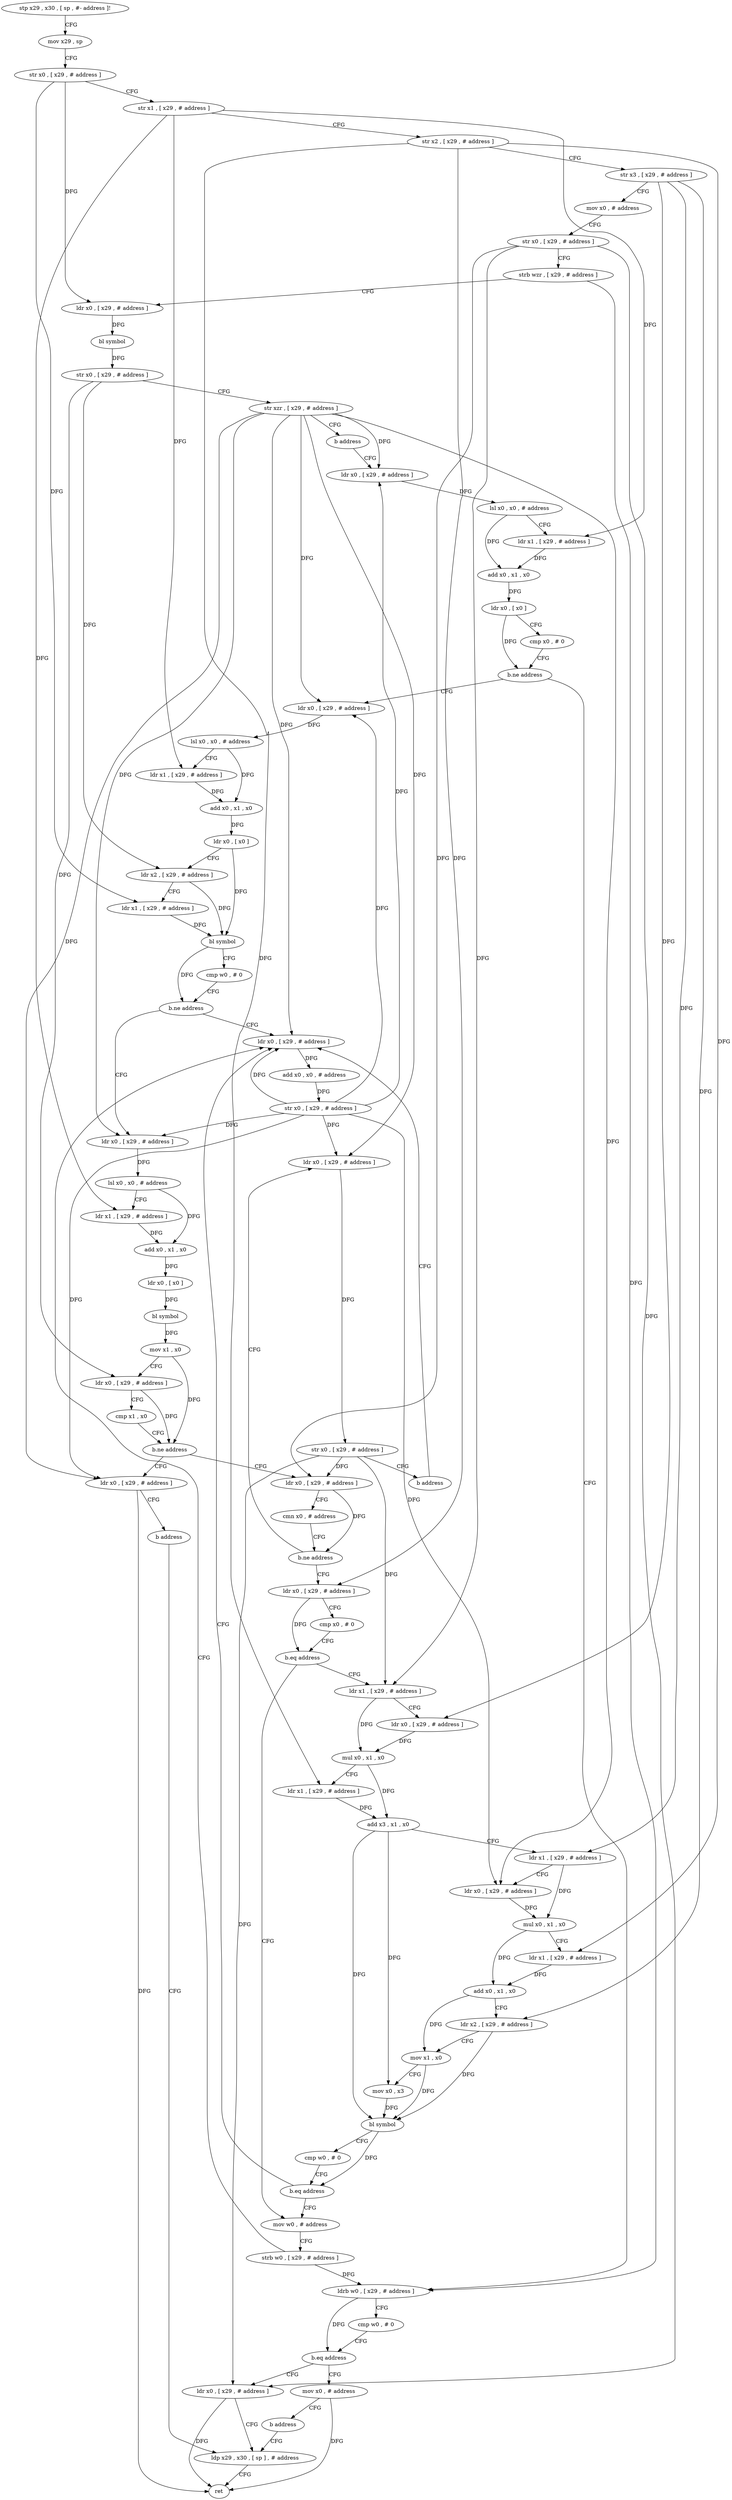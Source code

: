 digraph "func" {
"4518076" [label = "stp x29 , x30 , [ sp , #- address ]!" ]
"4518080" [label = "mov x29 , sp" ]
"4518084" [label = "str x0 , [ x29 , # address ]" ]
"4518088" [label = "str x1 , [ x29 , # address ]" ]
"4518092" [label = "str x2 , [ x29 , # address ]" ]
"4518096" [label = "str x3 , [ x29 , # address ]" ]
"4518100" [label = "mov x0 , # address" ]
"4518104" [label = "str x0 , [ x29 , # address ]" ]
"4518108" [label = "strb wzr , [ x29 , # address ]" ]
"4518112" [label = "ldr x0 , [ x29 , # address ]" ]
"4518116" [label = "bl symbol" ]
"4518120" [label = "str x0 , [ x29 , # address ]" ]
"4518124" [label = "str xzr , [ x29 , # address ]" ]
"4518128" [label = "b address" ]
"4518340" [label = "ldr x0 , [ x29 , # address ]" ]
"4518344" [label = "lsl x0 , x0 , # address" ]
"4518348" [label = "ldr x1 , [ x29 , # address ]" ]
"4518352" [label = "add x0 , x1 , x0" ]
"4518356" [label = "ldr x0 , [ x0 ]" ]
"4518360" [label = "cmp x0 , # 0" ]
"4518364" [label = "b.ne address" ]
"4518132" [label = "ldr x0 , [ x29 , # address ]" ]
"4518368" [label = "ldrb w0 , [ x29 , # address ]" ]
"4518136" [label = "lsl x0 , x0 , # address" ]
"4518140" [label = "ldr x1 , [ x29 , # address ]" ]
"4518144" [label = "add x0 , x1 , x0" ]
"4518148" [label = "ldr x0 , [ x0 ]" ]
"4518152" [label = "ldr x2 , [ x29 , # address ]" ]
"4518156" [label = "ldr x1 , [ x29 , # address ]" ]
"4518160" [label = "bl symbol" ]
"4518164" [label = "cmp w0 , # 0" ]
"4518168" [label = "b.ne address" ]
"4518328" [label = "ldr x0 , [ x29 , # address ]" ]
"4518172" [label = "ldr x0 , [ x29 , # address ]" ]
"4518372" [label = "cmp w0 , # 0" ]
"4518376" [label = "b.eq address" ]
"4518388" [label = "ldr x0 , [ x29 , # address ]" ]
"4518380" [label = "mov x0 , # address" ]
"4518332" [label = "add x0 , x0 , # address" ]
"4518336" [label = "str x0 , [ x29 , # address ]" ]
"4518176" [label = "lsl x0 , x0 , # address" ]
"4518180" [label = "ldr x1 , [ x29 , # address ]" ]
"4518184" [label = "add x0 , x1 , x0" ]
"4518188" [label = "ldr x0 , [ x0 ]" ]
"4518192" [label = "bl symbol" ]
"4518196" [label = "mov x1 , x0" ]
"4518200" [label = "ldr x0 , [ x29 , # address ]" ]
"4518204" [label = "cmp x1 , x0" ]
"4518208" [label = "b.ne address" ]
"4518220" [label = "ldr x0 , [ x29 , # address ]" ]
"4518212" [label = "ldr x0 , [ x29 , # address ]" ]
"4518392" [label = "ldp x29 , x30 , [ sp ] , # address" ]
"4518384" [label = "b address" ]
"4518224" [label = "cmn x0 , # address" ]
"4518228" [label = "b.ne address" ]
"4518244" [label = "ldr x0 , [ x29 , # address ]" ]
"4518232" [label = "ldr x0 , [ x29 , # address ]" ]
"4518216" [label = "b address" ]
"4518396" [label = "ret" ]
"4518248" [label = "cmp x0 , # 0" ]
"4518252" [label = "b.eq address" ]
"4518320" [label = "mov w0 , # address" ]
"4518256" [label = "ldr x1 , [ x29 , # address ]" ]
"4518236" [label = "str x0 , [ x29 , # address ]" ]
"4518240" [label = "b address" ]
"4518324" [label = "strb w0 , [ x29 , # address ]" ]
"4518260" [label = "ldr x0 , [ x29 , # address ]" ]
"4518264" [label = "mul x0 , x1 , x0" ]
"4518268" [label = "ldr x1 , [ x29 , # address ]" ]
"4518272" [label = "add x3 , x1 , x0" ]
"4518276" [label = "ldr x1 , [ x29 , # address ]" ]
"4518280" [label = "ldr x0 , [ x29 , # address ]" ]
"4518284" [label = "mul x0 , x1 , x0" ]
"4518288" [label = "ldr x1 , [ x29 , # address ]" ]
"4518292" [label = "add x0 , x1 , x0" ]
"4518296" [label = "ldr x2 , [ x29 , # address ]" ]
"4518300" [label = "mov x1 , x0" ]
"4518304" [label = "mov x0 , x3" ]
"4518308" [label = "bl symbol" ]
"4518312" [label = "cmp w0 , # 0" ]
"4518316" [label = "b.eq address" ]
"4518076" -> "4518080" [ label = "CFG" ]
"4518080" -> "4518084" [ label = "CFG" ]
"4518084" -> "4518088" [ label = "CFG" ]
"4518084" -> "4518112" [ label = "DFG" ]
"4518084" -> "4518156" [ label = "DFG" ]
"4518088" -> "4518092" [ label = "CFG" ]
"4518088" -> "4518348" [ label = "DFG" ]
"4518088" -> "4518140" [ label = "DFG" ]
"4518088" -> "4518180" [ label = "DFG" ]
"4518092" -> "4518096" [ label = "CFG" ]
"4518092" -> "4518244" [ label = "DFG" ]
"4518092" -> "4518268" [ label = "DFG" ]
"4518092" -> "4518288" [ label = "DFG" ]
"4518096" -> "4518100" [ label = "CFG" ]
"4518096" -> "4518260" [ label = "DFG" ]
"4518096" -> "4518276" [ label = "DFG" ]
"4518096" -> "4518296" [ label = "DFG" ]
"4518100" -> "4518104" [ label = "CFG" ]
"4518104" -> "4518108" [ label = "CFG" ]
"4518104" -> "4518388" [ label = "DFG" ]
"4518104" -> "4518220" [ label = "DFG" ]
"4518104" -> "4518256" [ label = "DFG" ]
"4518108" -> "4518112" [ label = "CFG" ]
"4518108" -> "4518368" [ label = "DFG" ]
"4518112" -> "4518116" [ label = "DFG" ]
"4518116" -> "4518120" [ label = "DFG" ]
"4518120" -> "4518124" [ label = "CFG" ]
"4518120" -> "4518152" [ label = "DFG" ]
"4518120" -> "4518200" [ label = "DFG" ]
"4518124" -> "4518128" [ label = "CFG" ]
"4518124" -> "4518340" [ label = "DFG" ]
"4518124" -> "4518132" [ label = "DFG" ]
"4518124" -> "4518328" [ label = "DFG" ]
"4518124" -> "4518172" [ label = "DFG" ]
"4518124" -> "4518212" [ label = "DFG" ]
"4518124" -> "4518232" [ label = "DFG" ]
"4518124" -> "4518280" [ label = "DFG" ]
"4518128" -> "4518340" [ label = "CFG" ]
"4518340" -> "4518344" [ label = "DFG" ]
"4518344" -> "4518348" [ label = "CFG" ]
"4518344" -> "4518352" [ label = "DFG" ]
"4518348" -> "4518352" [ label = "DFG" ]
"4518352" -> "4518356" [ label = "DFG" ]
"4518356" -> "4518360" [ label = "CFG" ]
"4518356" -> "4518364" [ label = "DFG" ]
"4518360" -> "4518364" [ label = "CFG" ]
"4518364" -> "4518132" [ label = "CFG" ]
"4518364" -> "4518368" [ label = "CFG" ]
"4518132" -> "4518136" [ label = "DFG" ]
"4518368" -> "4518372" [ label = "CFG" ]
"4518368" -> "4518376" [ label = "DFG" ]
"4518136" -> "4518140" [ label = "CFG" ]
"4518136" -> "4518144" [ label = "DFG" ]
"4518140" -> "4518144" [ label = "DFG" ]
"4518144" -> "4518148" [ label = "DFG" ]
"4518148" -> "4518152" [ label = "CFG" ]
"4518148" -> "4518160" [ label = "DFG" ]
"4518152" -> "4518156" [ label = "CFG" ]
"4518152" -> "4518160" [ label = "DFG" ]
"4518156" -> "4518160" [ label = "DFG" ]
"4518160" -> "4518164" [ label = "CFG" ]
"4518160" -> "4518168" [ label = "DFG" ]
"4518164" -> "4518168" [ label = "CFG" ]
"4518168" -> "4518328" [ label = "CFG" ]
"4518168" -> "4518172" [ label = "CFG" ]
"4518328" -> "4518332" [ label = "DFG" ]
"4518172" -> "4518176" [ label = "DFG" ]
"4518372" -> "4518376" [ label = "CFG" ]
"4518376" -> "4518388" [ label = "CFG" ]
"4518376" -> "4518380" [ label = "CFG" ]
"4518388" -> "4518392" [ label = "CFG" ]
"4518388" -> "4518396" [ label = "DFG" ]
"4518380" -> "4518384" [ label = "CFG" ]
"4518380" -> "4518396" [ label = "DFG" ]
"4518332" -> "4518336" [ label = "DFG" ]
"4518336" -> "4518340" [ label = "DFG" ]
"4518336" -> "4518132" [ label = "DFG" ]
"4518336" -> "4518328" [ label = "DFG" ]
"4518336" -> "4518172" [ label = "DFG" ]
"4518336" -> "4518212" [ label = "DFG" ]
"4518336" -> "4518232" [ label = "DFG" ]
"4518336" -> "4518280" [ label = "DFG" ]
"4518176" -> "4518180" [ label = "CFG" ]
"4518176" -> "4518184" [ label = "DFG" ]
"4518180" -> "4518184" [ label = "DFG" ]
"4518184" -> "4518188" [ label = "DFG" ]
"4518188" -> "4518192" [ label = "DFG" ]
"4518192" -> "4518196" [ label = "DFG" ]
"4518196" -> "4518200" [ label = "CFG" ]
"4518196" -> "4518208" [ label = "DFG" ]
"4518200" -> "4518204" [ label = "CFG" ]
"4518200" -> "4518208" [ label = "DFG" ]
"4518204" -> "4518208" [ label = "CFG" ]
"4518208" -> "4518220" [ label = "CFG" ]
"4518208" -> "4518212" [ label = "CFG" ]
"4518220" -> "4518224" [ label = "CFG" ]
"4518220" -> "4518228" [ label = "DFG" ]
"4518212" -> "4518216" [ label = "CFG" ]
"4518212" -> "4518396" [ label = "DFG" ]
"4518392" -> "4518396" [ label = "CFG" ]
"4518384" -> "4518392" [ label = "CFG" ]
"4518224" -> "4518228" [ label = "CFG" ]
"4518228" -> "4518244" [ label = "CFG" ]
"4518228" -> "4518232" [ label = "CFG" ]
"4518244" -> "4518248" [ label = "CFG" ]
"4518244" -> "4518252" [ label = "DFG" ]
"4518232" -> "4518236" [ label = "DFG" ]
"4518216" -> "4518392" [ label = "CFG" ]
"4518248" -> "4518252" [ label = "CFG" ]
"4518252" -> "4518320" [ label = "CFG" ]
"4518252" -> "4518256" [ label = "CFG" ]
"4518320" -> "4518324" [ label = "CFG" ]
"4518256" -> "4518260" [ label = "CFG" ]
"4518256" -> "4518264" [ label = "DFG" ]
"4518236" -> "4518240" [ label = "CFG" ]
"4518236" -> "4518388" [ label = "DFG" ]
"4518236" -> "4518220" [ label = "DFG" ]
"4518236" -> "4518256" [ label = "DFG" ]
"4518240" -> "4518328" [ label = "CFG" ]
"4518324" -> "4518328" [ label = "CFG" ]
"4518324" -> "4518368" [ label = "DFG" ]
"4518260" -> "4518264" [ label = "DFG" ]
"4518264" -> "4518268" [ label = "CFG" ]
"4518264" -> "4518272" [ label = "DFG" ]
"4518268" -> "4518272" [ label = "DFG" ]
"4518272" -> "4518276" [ label = "CFG" ]
"4518272" -> "4518304" [ label = "DFG" ]
"4518272" -> "4518308" [ label = "DFG" ]
"4518276" -> "4518280" [ label = "CFG" ]
"4518276" -> "4518284" [ label = "DFG" ]
"4518280" -> "4518284" [ label = "DFG" ]
"4518284" -> "4518288" [ label = "CFG" ]
"4518284" -> "4518292" [ label = "DFG" ]
"4518288" -> "4518292" [ label = "DFG" ]
"4518292" -> "4518296" [ label = "CFG" ]
"4518292" -> "4518300" [ label = "DFG" ]
"4518296" -> "4518300" [ label = "CFG" ]
"4518296" -> "4518308" [ label = "DFG" ]
"4518300" -> "4518304" [ label = "CFG" ]
"4518300" -> "4518308" [ label = "DFG" ]
"4518304" -> "4518308" [ label = "DFG" ]
"4518308" -> "4518312" [ label = "CFG" ]
"4518308" -> "4518316" [ label = "DFG" ]
"4518312" -> "4518316" [ label = "CFG" ]
"4518316" -> "4518328" [ label = "CFG" ]
"4518316" -> "4518320" [ label = "CFG" ]
}
